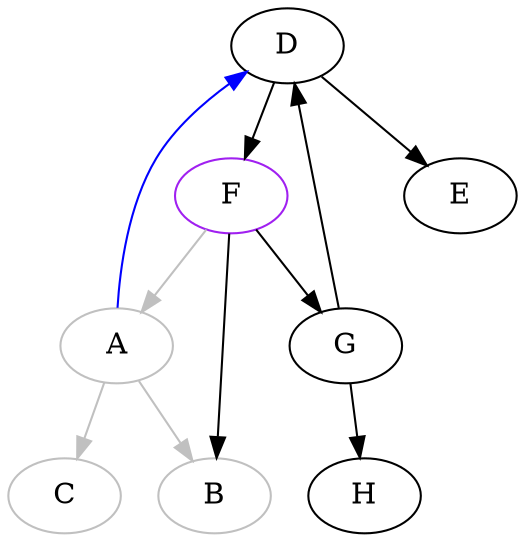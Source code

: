 digraph {
	D [label="D"];
	F [label="F", color="purple"];
	H [label="H"];
	A [label="A", color="gray"];
	E [label="E"];
	G [label="G"];
	C [label="C", color="gray"];
	B [label="B", color="gray"];
	
	A -> C [color="gray"];
	A -> B [color="gray"];
	D -> E;
	D -> F;
	F -> A [color="gray"];
	F -> G;
	F -> B;
	A -> D [color="blue"];
	G -> H;
	G -> D;
}